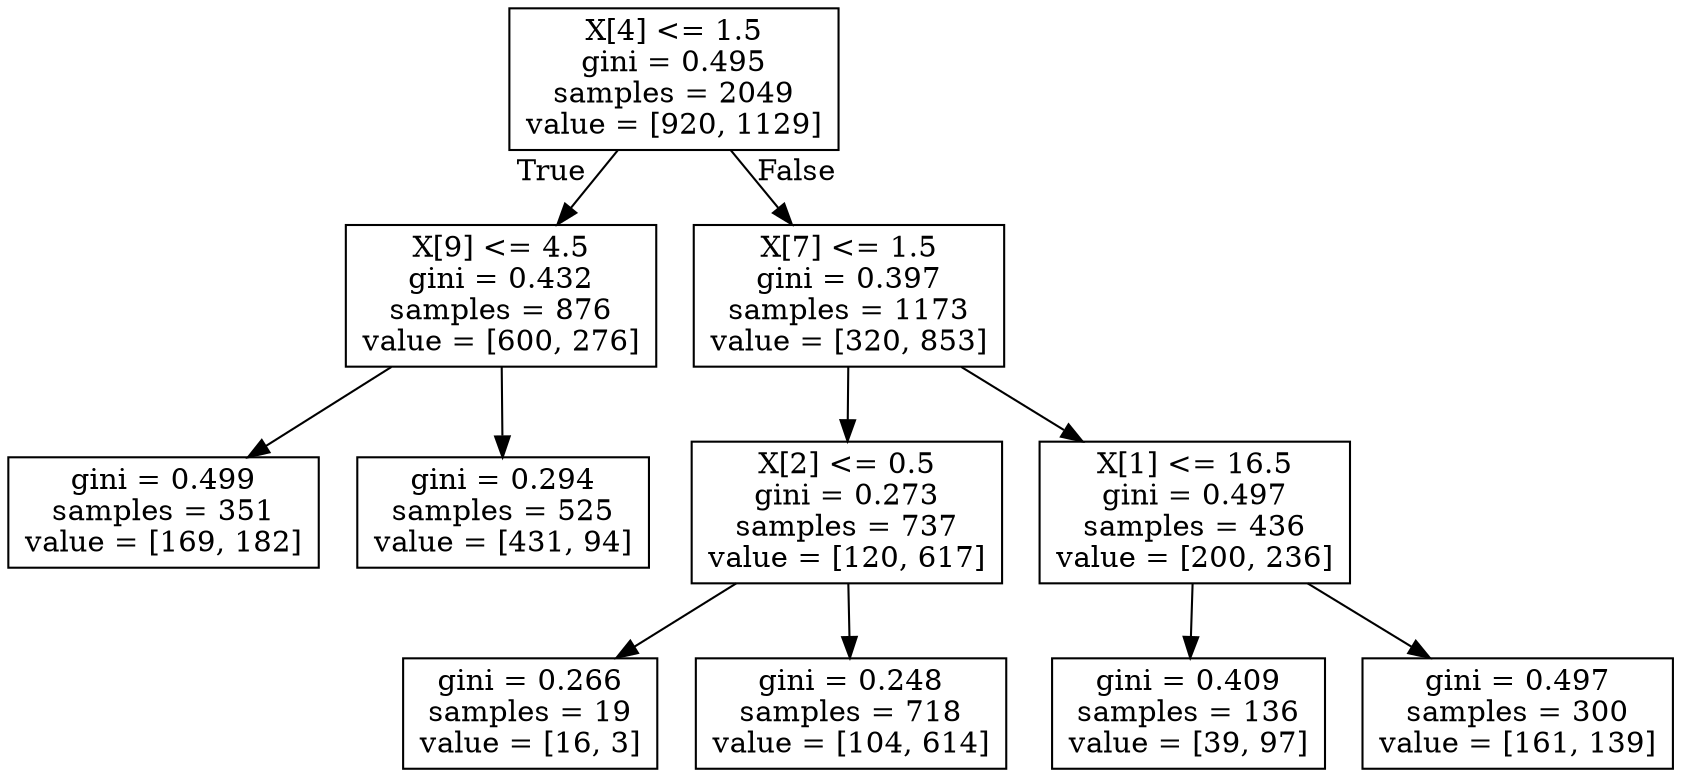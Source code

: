 digraph Tree {
node [shape=box] ;
0 [label="X[4] <= 1.5\ngini = 0.495\nsamples = 2049\nvalue = [920, 1129]"] ;
1 [label="X[9] <= 4.5\ngini = 0.432\nsamples = 876\nvalue = [600, 276]"] ;
0 -> 1 [labeldistance=2.5, labelangle=45, headlabel="True"] ;
3 [label="gini = 0.499\nsamples = 351\nvalue = [169, 182]"] ;
1 -> 3 ;
4 [label="gini = 0.294\nsamples = 525\nvalue = [431, 94]"] ;
1 -> 4 ;
2 [label="X[7] <= 1.5\ngini = 0.397\nsamples = 1173\nvalue = [320, 853]"] ;
0 -> 2 [labeldistance=2.5, labelangle=-45, headlabel="False"] ;
5 [label="X[2] <= 0.5\ngini = 0.273\nsamples = 737\nvalue = [120, 617]"] ;
2 -> 5 ;
7 [label="gini = 0.266\nsamples = 19\nvalue = [16, 3]"] ;
5 -> 7 ;
8 [label="gini = 0.248\nsamples = 718\nvalue = [104, 614]"] ;
5 -> 8 ;
6 [label="X[1] <= 16.5\ngini = 0.497\nsamples = 436\nvalue = [200, 236]"] ;
2 -> 6 ;
9 [label="gini = 0.409\nsamples = 136\nvalue = [39, 97]"] ;
6 -> 9 ;
10 [label="gini = 0.497\nsamples = 300\nvalue = [161, 139]"] ;
6 -> 10 ;
}